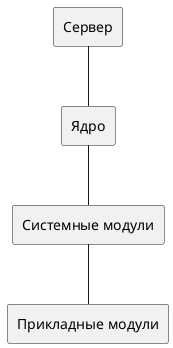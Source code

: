 @startuml

rectangle "Сервер" as server {
}

rectangle "Ядро" as core {
}

rectangle "Системные модули" as system_modules  {
}

rectangle "Прикладные модули" as app_modules {
}

server -down- core
core -down- system_modules
system_modules -down- app_modules

@enduml
